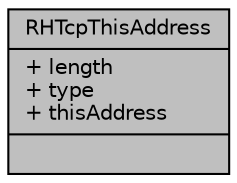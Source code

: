 digraph "RHTcpThisAddress"
{
 // LATEX_PDF_SIZE
  edge [fontname="Helvetica",fontsize="10",labelfontname="Helvetica",labelfontsize="10"];
  node [fontname="Helvetica",fontsize="10",shape=record];
  Node1 [label="{RHTcpThisAddress\n|+ length\l+ type\l+ thisAddress\l|}",height=0.2,width=0.4,color="black", fillcolor="grey75", style="filled", fontcolor="black",tooltip="RH_TCP message Notifies the server of thisAddress of this client."];
}
